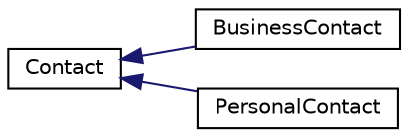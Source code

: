 digraph "Graphical Class Hierarchy"
{
  edge [fontname="Helvetica",fontsize="10",labelfontname="Helvetica",labelfontsize="10"];
  node [fontname="Helvetica",fontsize="10",shape=record];
  rankdir="LR";
  Node1 [label="Contact",height=0.2,width=0.4,color="black", fillcolor="white", style="filled",URL="$classContact.html"];
  Node1 -> Node2 [dir="back",color="midnightblue",fontsize="10",style="solid",fontname="Helvetica"];
  Node2 [label="BusinessContact",height=0.2,width=0.4,color="black", fillcolor="white", style="filled",URL="$classBusinessContact.html"];
  Node1 -> Node3 [dir="back",color="midnightblue",fontsize="10",style="solid",fontname="Helvetica"];
  Node3 [label="PersonalContact",height=0.2,width=0.4,color="black", fillcolor="white", style="filled",URL="$classPersonalContact.html"];
}
